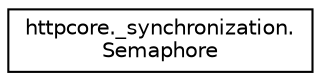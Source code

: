 digraph "Graphical Class Hierarchy"
{
 // LATEX_PDF_SIZE
  edge [fontname="Helvetica",fontsize="10",labelfontname="Helvetica",labelfontsize="10"];
  node [fontname="Helvetica",fontsize="10",shape=record];
  rankdir="LR";
  Node0 [label="httpcore._synchronization.\lSemaphore",height=0.2,width=0.4,color="black", fillcolor="white", style="filled",URL="$classhttpcore_1_1__synchronization_1_1Semaphore.html",tooltip=" "];
}
